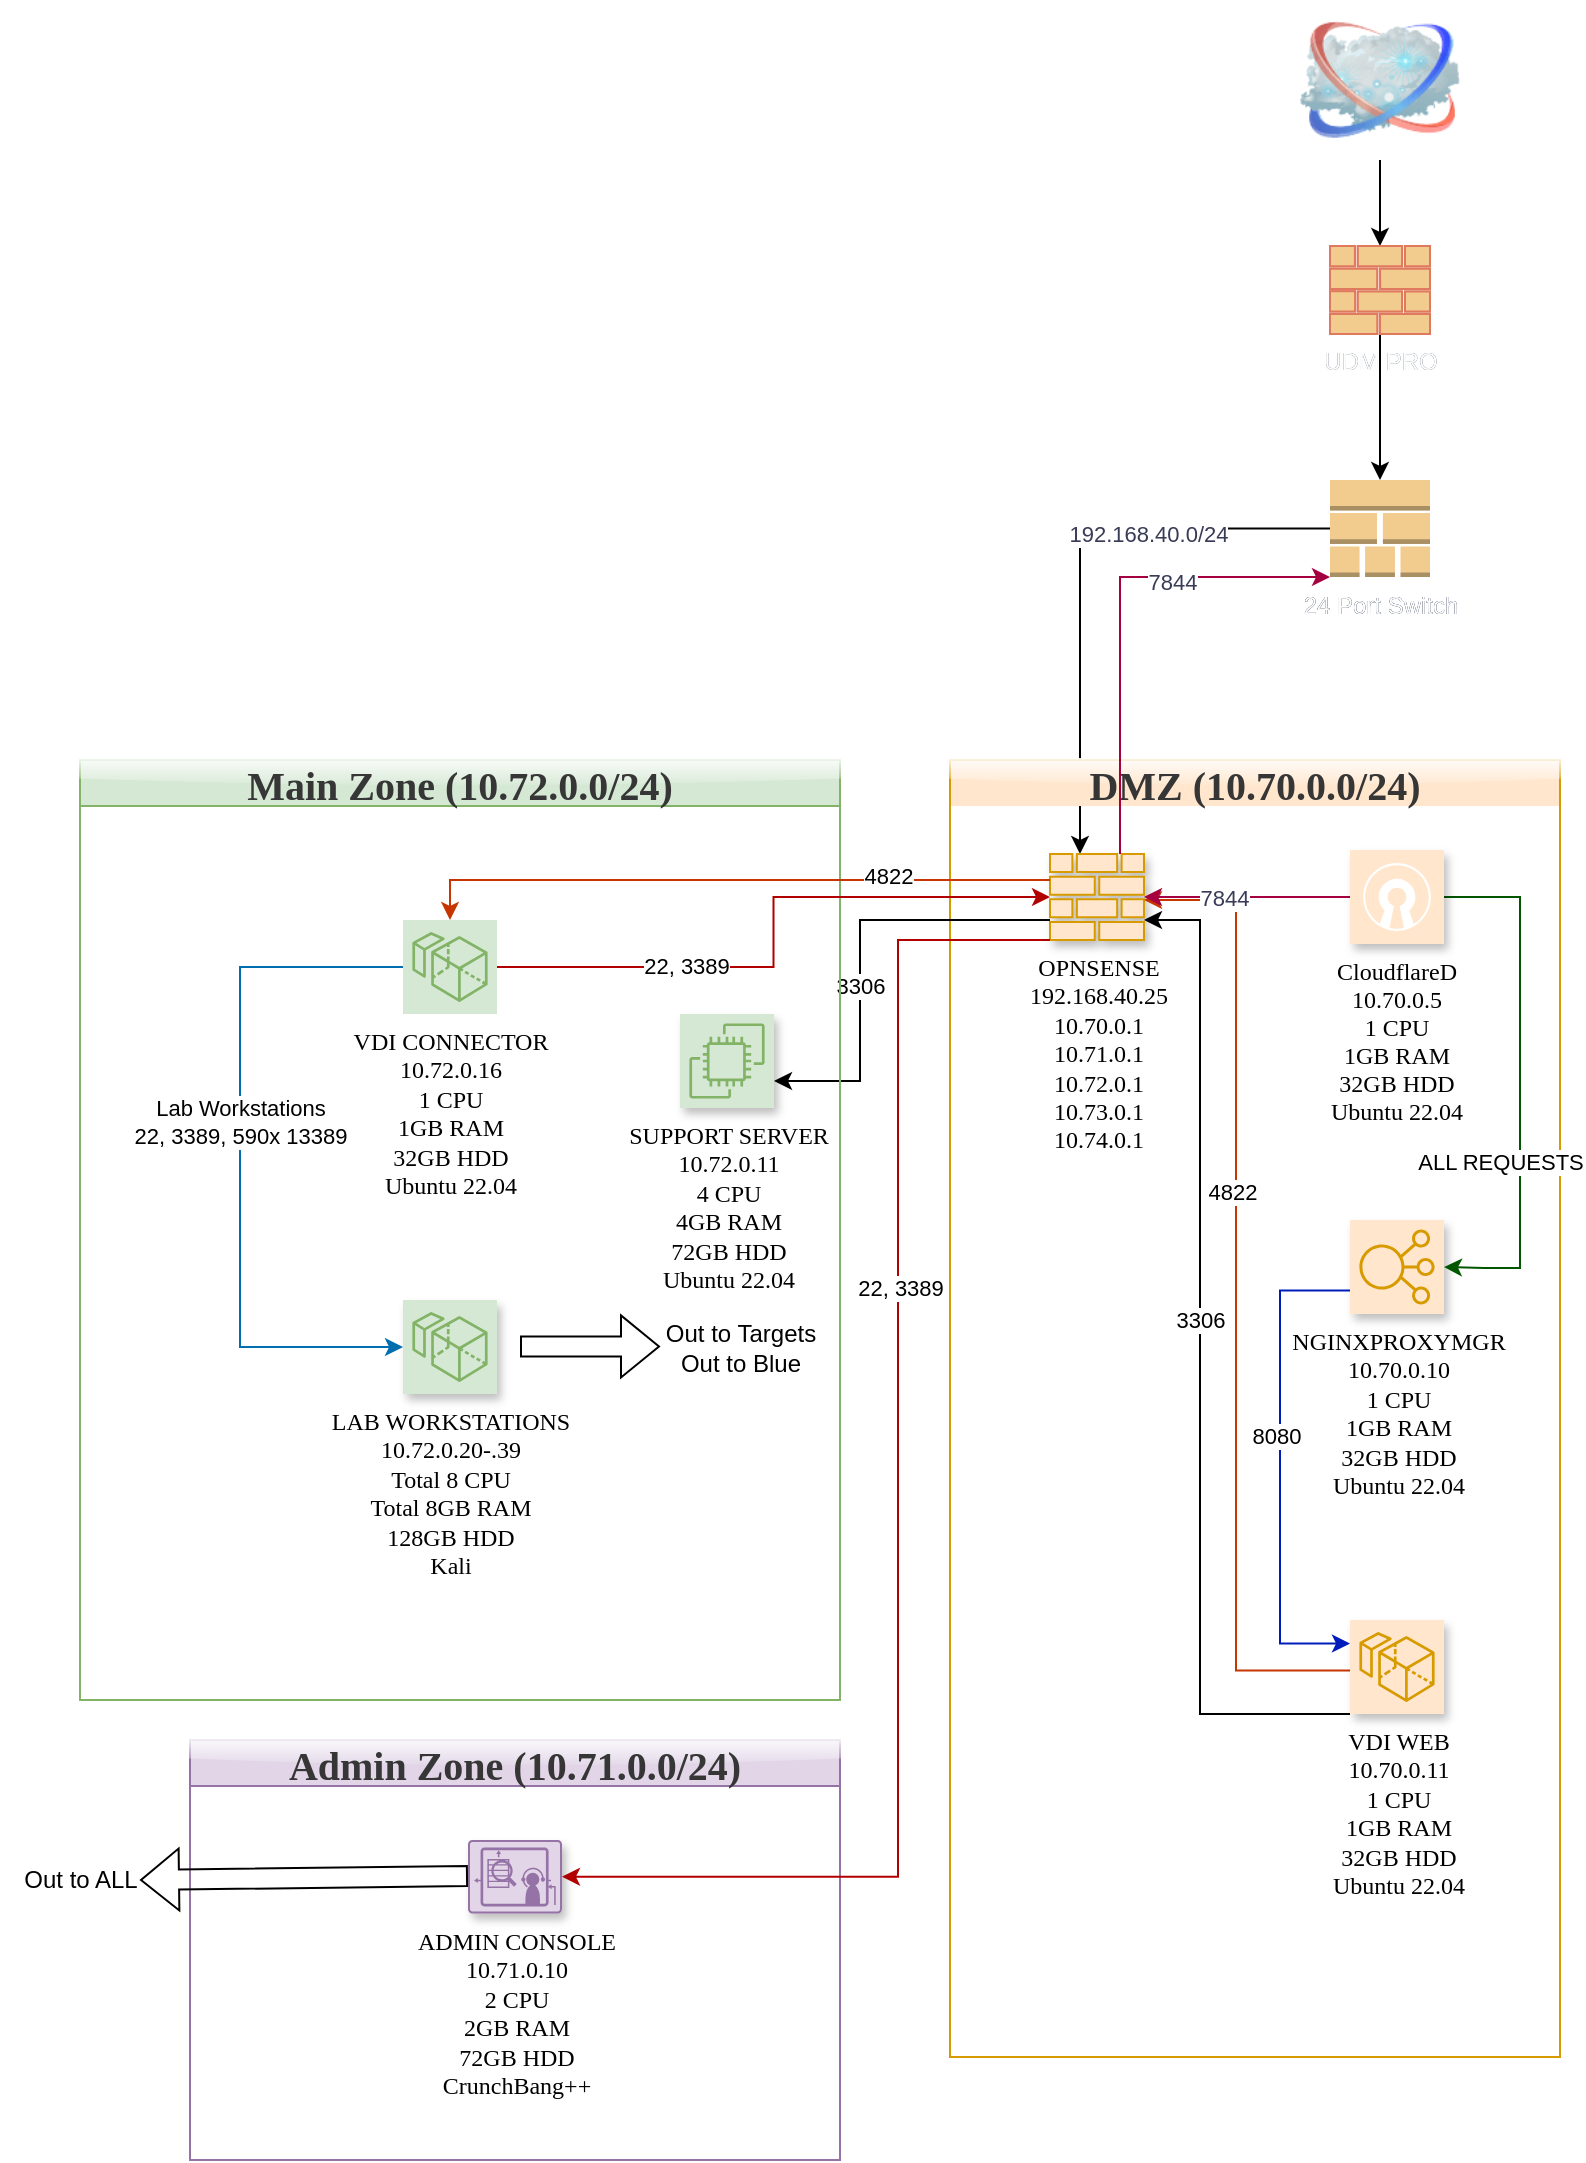 <mxfile version="21.5.0" type="device">
  <diagram name="Page-1" id="hzuFiFbZC7HQ7NsVrMPG">
    <mxGraphModel dx="808" dy="820" grid="1" gridSize="10" guides="1" tooltips="1" connect="1" arrows="1" fold="1" page="1" pageScale="1" pageWidth="850" pageHeight="1100" math="0" shadow="0">
      <root>
        <mxCell id="0" />
        <mxCell id="1" parent="0" />
        <mxCell id="5z2d2--lTR7cxvyjwxl8-17" style="edgeStyle=orthogonalEdgeStyle;rounded=0;orthogonalLoop=1;jettySize=auto;html=1;exitX=0.5;exitY=1;exitDx=0;exitDy=0;labelBackgroundColor=none;fontColor=default;" parent="1" source="5z2d2--lTR7cxvyjwxl8-3" target="5z2d2--lTR7cxvyjwxl8-11" edge="1">
          <mxGeometry relative="1" as="geometry" />
        </mxCell>
        <mxCell id="5z2d2--lTR7cxvyjwxl8-3" value="" style="image;html=1;image=img/lib/clip_art/networking/Cloud_128x128.png;sketch=1;hachureGap=4;jiggle=2;curveFitting=1;fontFamily=Lucida Console;fontSize=20;labelBackgroundColor=none;fillColor=#F2CC8F;strokeColor=#E07A5F;fontColor=#393C56;" parent="1" vertex="1">
          <mxGeometry x="1550" y="30" width="80" height="80" as="geometry" />
        </mxCell>
        <mxCell id="5z2d2--lTR7cxvyjwxl8-16" style="edgeStyle=orthogonalEdgeStyle;rounded=0;orthogonalLoop=1;jettySize=auto;html=1;exitX=0.5;exitY=1;exitDx=0;exitDy=0;exitPerimeter=0;labelBackgroundColor=none;fontColor=default;" parent="1" source="5z2d2--lTR7cxvyjwxl8-11" edge="1">
          <mxGeometry relative="1" as="geometry">
            <mxPoint x="1590" y="270" as="targetPoint" />
          </mxGeometry>
        </mxCell>
        <mxCell id="5z2d2--lTR7cxvyjwxl8-11" value="UDM PRO" style="sketch=0;aspect=fixed;pointerEvents=1;shadow=0;dashed=0;html=1;strokeColor=#E07A5F;labelPosition=center;verticalLabelPosition=bottom;verticalAlign=top;align=center;fillColor=#F2CC8F;shape=mxgraph.mscae.enterprise.firewall;labelBackgroundColor=none;fontColor=#393C56;" parent="1" vertex="1">
          <mxGeometry x="1565" y="153" width="50" height="44" as="geometry" />
        </mxCell>
        <mxCell id="5z2d2--lTR7cxvyjwxl8-40" style="edgeStyle=orthogonalEdgeStyle;rounded=0;orthogonalLoop=1;jettySize=auto;html=1;exitX=0;exitY=0.5;exitDx=0;exitDy=0;exitPerimeter=0;fontColor=#393C56;" parent="1" source="5z2d2--lTR7cxvyjwxl8-22" target="5z2d2--lTR7cxvyjwxl8-26" edge="1">
          <mxGeometry relative="1" as="geometry">
            <Array as="points">
              <mxPoint x="1440" y="294" />
            </Array>
          </mxGeometry>
        </mxCell>
        <mxCell id="5z2d2--lTR7cxvyjwxl8-41" value="192.168.40.0/24" style="edgeLabel;html=1;align=center;verticalAlign=middle;resizable=0;points=[];fontColor=#393C56;" parent="5z2d2--lTR7cxvyjwxl8-40" vertex="1" connectable="0">
          <mxGeometry x="-0.368" y="2" relative="1" as="geometry">
            <mxPoint as="offset" />
          </mxGeometry>
        </mxCell>
        <mxCell id="5z2d2--lTR7cxvyjwxl8-22" value="24 Port Switch" style="outlineConnect=0;dashed=0;verticalLabelPosition=bottom;verticalAlign=top;align=center;html=1;shape=mxgraph.aws3.stack_aws_cloudformation;fillColor=#F2CC8F;strokeColor=#E07A5F;labelBackgroundColor=none;fontColor=#393C56;" parent="1" vertex="1">
          <mxGeometry x="1565" y="270" width="50" height="48.5" as="geometry" />
        </mxCell>
        <mxCell id="5z2d2--lTR7cxvyjwxl8-24" value="DMZ (10.70.0.0/24)" style="swimlane;whiteSpace=wrap;html=1;hachureGap=4;fontFamily=Lucida Console;fontSize=20;swimlaneLine=0;glass=1;fillColor=#ffe6cc;strokeColor=#d79b00;fontColor=#363636;" parent="1" vertex="1">
          <mxGeometry x="1375" y="410" width="305" height="648.5" as="geometry">
            <mxRectangle x="1140" y="290" width="210" height="40" as="alternateBounds" />
          </mxGeometry>
        </mxCell>
        <mxCell id="5z2d2--lTR7cxvyjwxl8-26" value="OPNSENSE&lt;br style=&quot;font-size: 12px;&quot;&gt;192.168.40.25&lt;br&gt;10.70.0.1&lt;br style=&quot;font-size: 12px;&quot;&gt;10.71.0.1&lt;br style=&quot;font-size: 12px;&quot;&gt;10.72.0.1&lt;br style=&quot;font-size: 12px;&quot;&gt;10.73.0.1&lt;br style=&quot;font-size: 12px;&quot;&gt;10.74.0.1&lt;br&gt;" style="sketch=0;pointerEvents=1;shadow=1;dashed=0;html=1;strokeColor=#d79b00;labelPosition=center;verticalLabelPosition=bottom;verticalAlign=top;outlineConnect=0;align=center;shape=mxgraph.office.concepts.firewall;fillColor=#ffe6cc;hachureGap=4;jiggle=2;curveFitting=1;fontFamily=Lucida Console;fontSize=12;" parent="5z2d2--lTR7cxvyjwxl8-24" vertex="1">
          <mxGeometry x="50" y="47" width="47" height="43" as="geometry" />
        </mxCell>
        <mxCell id="5z2d2--lTR7cxvyjwxl8-51" style="edgeStyle=orthogonalEdgeStyle;rounded=0;orthogonalLoop=1;jettySize=auto;html=1;exitX=0;exitY=0.75;exitDx=0;exitDy=0;exitPerimeter=0;entryX=0;entryY=0.25;entryDx=0;entryDy=0;entryPerimeter=0;fillColor=#0050ef;strokeColor=#001DBC;" parent="5z2d2--lTR7cxvyjwxl8-24" source="5z2d2--lTR7cxvyjwxl8-29" target="5z2d2--lTR7cxvyjwxl8-32" edge="1">
          <mxGeometry relative="1" as="geometry">
            <Array as="points">
              <mxPoint x="165" y="265" />
              <mxPoint x="165" y="442" />
            </Array>
          </mxGeometry>
        </mxCell>
        <mxCell id="5z2d2--lTR7cxvyjwxl8-52" value="8080" style="edgeLabel;html=1;align=center;verticalAlign=middle;resizable=0;points=[];" parent="5z2d2--lTR7cxvyjwxl8-51" vertex="1" connectable="0">
          <mxGeometry x="-0.131" y="-2" relative="1" as="geometry">
            <mxPoint as="offset" />
          </mxGeometry>
        </mxCell>
        <mxCell id="5z2d2--lTR7cxvyjwxl8-29" value="NGINXPROXYMGR&lt;br style=&quot;font-size: 12px;&quot;&gt;10.70.0.10&lt;br&gt;1 CPU&lt;br&gt;1GB RAM&lt;br&gt;32GB HDD&lt;br&gt;Ubuntu 22.04" style="sketch=0;points=[[0,0,0],[0.25,0,0],[0.5,0,0],[0.75,0,0],[1,0,0],[0,1,0],[0.25,1,0],[0.5,1,0],[0.75,1,0],[1,1,0],[0,0.25,0],[0,0.5,0],[0,0.75,0],[1,0.25,0],[1,0.5,0],[1,0.75,0]];outlineConnect=0;gradientDirection=north;fillColor=#ffe6cc;strokeColor=#d79b00;dashed=0;verticalLabelPosition=bottom;verticalAlign=top;align=center;html=1;fontSize=12;fontStyle=0;aspect=fixed;shape=mxgraph.aws4.resourceIcon;resIcon=mxgraph.aws4.elastic_load_balancing;hachureGap=4;jiggle=2;curveFitting=1;fontFamily=Lucida Console;shadow=1;" parent="5z2d2--lTR7cxvyjwxl8-24" vertex="1">
          <mxGeometry x="200" y="230" width="47" height="47" as="geometry" />
        </mxCell>
        <mxCell id="5z2d2--lTR7cxvyjwxl8-62" style="edgeStyle=orthogonalEdgeStyle;rounded=0;orthogonalLoop=1;jettySize=auto;html=1;exitX=0;exitY=0.75;exitDx=0;exitDy=0;exitPerimeter=0;fillColor=#fa6800;strokeColor=#C73500;" parent="5z2d2--lTR7cxvyjwxl8-24" edge="1">
          <mxGeometry relative="1" as="geometry">
            <Array as="points">
              <mxPoint x="143" y="455" />
              <mxPoint x="143" y="70" />
            </Array>
            <mxPoint x="218" y="455.25" as="sourcePoint" />
            <mxPoint x="97.0" y="70" as="targetPoint" />
          </mxGeometry>
        </mxCell>
        <mxCell id="5z2d2--lTR7cxvyjwxl8-63" value="4822" style="edgeLabel;html=1;align=center;verticalAlign=middle;resizable=0;points=[];" parent="5z2d2--lTR7cxvyjwxl8-62" vertex="1" connectable="0">
          <mxGeometry x="0.242" y="2" relative="1" as="geometry">
            <mxPoint as="offset" />
          </mxGeometry>
        </mxCell>
        <mxCell id="OtyDt1sM-D2kt1b6ObTi-2" style="edgeStyle=orthogonalEdgeStyle;rounded=0;orthogonalLoop=1;jettySize=auto;html=1;exitX=0;exitY=1;exitDx=0;exitDy=0;exitPerimeter=0;" edge="1" parent="5z2d2--lTR7cxvyjwxl8-24" source="5z2d2--lTR7cxvyjwxl8-32" target="5z2d2--lTR7cxvyjwxl8-26">
          <mxGeometry relative="1" as="geometry">
            <Array as="points">
              <mxPoint x="125" y="477" />
              <mxPoint x="125" y="80" />
            </Array>
          </mxGeometry>
        </mxCell>
        <mxCell id="OtyDt1sM-D2kt1b6ObTi-3" value="3306" style="edgeLabel;html=1;align=center;verticalAlign=middle;resizable=0;points=[];" vertex="1" connectable="0" parent="OtyDt1sM-D2kt1b6ObTi-2">
          <mxGeometry x="0.088" relative="1" as="geometry">
            <mxPoint as="offset" />
          </mxGeometry>
        </mxCell>
        <mxCell id="5z2d2--lTR7cxvyjwxl8-32" value="VDI WEB&lt;br style=&quot;font-size: 12px;&quot;&gt;10.70.0.11&lt;br&gt;1 CPU&lt;br&gt;1GB RAM&lt;br&gt;32GB HDD&lt;br&gt;Ubuntu 22.04" style="sketch=0;points=[[0,0,0],[0.25,0,0],[0.5,0,0],[0.75,0,0],[1,0,0],[0,1,0],[0.25,1,0],[0.5,1,0],[0.75,1,0],[1,1,0],[0,0.25,0],[0,0.5,0],[0,0.75,0],[1,0.25,0],[1,0.5,0],[1,0.75,0]];outlineConnect=0;gradientDirection=north;fillColor=#ffe6cc;strokeColor=#d79b00;dashed=0;verticalLabelPosition=bottom;verticalAlign=top;align=center;html=1;fontSize=12;fontStyle=0;aspect=fixed;shape=mxgraph.aws4.resourceIcon;resIcon=mxgraph.aws4.workspaces;hachureGap=4;jiggle=2;curveFitting=1;fontFamily=Lucida Console;shadow=1;" parent="5z2d2--lTR7cxvyjwxl8-24" vertex="1">
          <mxGeometry x="200" y="430" width="47" height="47" as="geometry" />
        </mxCell>
        <mxCell id="5z2d2--lTR7cxvyjwxl8-43" value="" style="edgeStyle=orthogonalEdgeStyle;rounded=0;orthogonalLoop=1;jettySize=auto;html=1;fontColor=#393C56;fillColor=#d80073;strokeColor=#A50040;" parent="5z2d2--lTR7cxvyjwxl8-24" source="5z2d2--lTR7cxvyjwxl8-37" target="5z2d2--lTR7cxvyjwxl8-26" edge="1">
          <mxGeometry relative="1" as="geometry" />
        </mxCell>
        <mxCell id="5z2d2--lTR7cxvyjwxl8-44" value="7844" style="edgeLabel;html=1;align=center;verticalAlign=middle;resizable=0;points=[];fontColor=#393C56;" parent="5z2d2--lTR7cxvyjwxl8-43" vertex="1" connectable="0">
          <mxGeometry x="0.232" relative="1" as="geometry">
            <mxPoint as="offset" />
          </mxGeometry>
        </mxCell>
        <mxCell id="5z2d2--lTR7cxvyjwxl8-49" value="" style="edgeStyle=orthogonalEdgeStyle;rounded=0;orthogonalLoop=1;jettySize=auto;html=1;entryX=1;entryY=0.5;entryDx=0;entryDy=0;entryPerimeter=0;fillColor=#008a00;strokeColor=#005700;" parent="5z2d2--lTR7cxvyjwxl8-24" source="5z2d2--lTR7cxvyjwxl8-37" target="5z2d2--lTR7cxvyjwxl8-29" edge="1">
          <mxGeometry relative="1" as="geometry">
            <mxPoint x="290.5" y="68.5" as="targetPoint" />
            <Array as="points">
              <mxPoint x="285" y="69" />
              <mxPoint x="285" y="254" />
              <mxPoint x="267" y="254" />
            </Array>
          </mxGeometry>
        </mxCell>
        <mxCell id="5z2d2--lTR7cxvyjwxl8-50" value="ALL REQUESTS" style="edgeLabel;html=1;align=center;verticalAlign=middle;resizable=0;points=[];" parent="5z2d2--lTR7cxvyjwxl8-49" vertex="1" connectable="0">
          <mxGeometry x="-0.206" relative="1" as="geometry">
            <mxPoint x="-10" y="66" as="offset" />
          </mxGeometry>
        </mxCell>
        <mxCell id="5z2d2--lTR7cxvyjwxl8-37" value="CloudflareD&#xa;10.70.0.5&#xa;1 CPU&#xa;1GB RAM&#xa;32GB HDD&#xa;Ubuntu 22.04&#xa;" style="sketch=0;pointerEvents=1;shadow=1;dashed=0;strokeColor=#d79b00;fillColor=#ffe6cc;labelPosition=center;verticalLabelPosition=bottom;verticalAlign=top;align=center;outlineConnect=0;shape=mxgraph.veeam2.open_vpn;hachureGap=4;jiggle=2;curveFitting=1;fontFamily=Lucida Console;fontSize=12;" parent="5z2d2--lTR7cxvyjwxl8-24" vertex="1">
          <mxGeometry x="200" y="45" width="47" height="47" as="geometry" />
        </mxCell>
        <mxCell id="OtyDt1sM-D2kt1b6ObTi-5" value="" style="edgeStyle=orthogonalEdgeStyle;rounded=0;orthogonalLoop=1;jettySize=auto;html=1;entryX=1;entryY=0.5;entryDx=0;entryDy=0;entryPerimeter=0;" edge="1" parent="5z2d2--lTR7cxvyjwxl8-24">
          <mxGeometry relative="1" as="geometry">
            <mxPoint x="50" y="80" as="sourcePoint" />
            <mxPoint x="-88" y="160.5" as="targetPoint" />
            <Array as="points">
              <mxPoint x="-45" y="80" />
              <mxPoint x="-45" y="160" />
            </Array>
          </mxGeometry>
        </mxCell>
        <mxCell id="OtyDt1sM-D2kt1b6ObTi-7" value="3306" style="edgeLabel;html=1;align=center;verticalAlign=middle;resizable=0;points=[];" vertex="1" connectable="0" parent="OtyDt1sM-D2kt1b6ObTi-5">
          <mxGeometry x="0.168" relative="1" as="geometry">
            <mxPoint as="offset" />
          </mxGeometry>
        </mxCell>
        <mxCell id="5z2d2--lTR7cxvyjwxl8-46" value="" style="edgeStyle=orthogonalEdgeStyle;rounded=0;orthogonalLoop=1;jettySize=auto;html=1;strokeColor=#A50040;fontColor=#393C56;fillColor=#d80073;entryX=0;entryY=1;entryDx=0;entryDy=0;entryPerimeter=0;" parent="1" source="5z2d2--lTR7cxvyjwxl8-26" target="5z2d2--lTR7cxvyjwxl8-22" edge="1">
          <mxGeometry relative="1" as="geometry">
            <mxPoint x="1448.5" y="385.5" as="targetPoint" />
            <Array as="points">
              <mxPoint x="1460" y="319" />
            </Array>
          </mxGeometry>
        </mxCell>
        <mxCell id="5z2d2--lTR7cxvyjwxl8-47" value="7844" style="edgeLabel;html=1;align=center;verticalAlign=middle;resizable=0;points=[];fontColor=#393C56;" parent="5z2d2--lTR7cxvyjwxl8-46" vertex="1" connectable="0">
          <mxGeometry x="0.35" y="-2" relative="1" as="geometry">
            <mxPoint as="offset" />
          </mxGeometry>
        </mxCell>
        <mxCell id="5z2d2--lTR7cxvyjwxl8-54" value="Main Zone (10.72.0.0/24)" style="swimlane;whiteSpace=wrap;html=1;hachureGap=4;fontFamily=Lucida Console;fontSize=20;fillColor=#d5e8d4;strokeColor=#82b366;glass=1;rounded=0;fontColor=#363636;" parent="1" vertex="1">
          <mxGeometry x="940" y="410" width="380" height="470" as="geometry" />
        </mxCell>
        <mxCell id="5z2d2--lTR7cxvyjwxl8-55" style="edgeStyle=orthogonalEdgeStyle;rounded=0;orthogonalLoop=1;jettySize=auto;html=1;exitX=0;exitY=0.5;exitDx=0;exitDy=0;exitPerimeter=0;entryX=0;entryY=0.5;entryDx=0;entryDy=0;entryPerimeter=0;fillColor=#1ba1e2;strokeColor=#006EAF;" parent="5z2d2--lTR7cxvyjwxl8-54" source="5z2d2--lTR7cxvyjwxl8-57" target="5z2d2--lTR7cxvyjwxl8-58" edge="1">
          <mxGeometry relative="1" as="geometry">
            <Array as="points">
              <mxPoint x="80" y="103" />
              <mxPoint x="80" y="293" />
            </Array>
          </mxGeometry>
        </mxCell>
        <mxCell id="5z2d2--lTR7cxvyjwxl8-56" value="Lab Workstations&lt;br&gt;22, 3389, 590x 13389" style="edgeLabel;html=1;align=center;verticalAlign=middle;resizable=0;points=[];" parent="5z2d2--lTR7cxvyjwxl8-55" vertex="1" connectable="0">
          <mxGeometry x="-0.098" relative="1" as="geometry">
            <mxPoint as="offset" />
          </mxGeometry>
        </mxCell>
        <mxCell id="5z2d2--lTR7cxvyjwxl8-57" value="VDI CONNECTOR&lt;br style=&quot;font-size: 12px;&quot;&gt;10.72.0.16&lt;br&gt;1 CPU&lt;br&gt;1GB RAM&lt;br&gt;32GB HDD&lt;br&gt;Ubuntu 22.04" style="sketch=0;points=[[0,0,0],[0.25,0,0],[0.5,0,0],[0.75,0,0],[1,0,0],[0,1,0],[0.25,1,0],[0.5,1,0],[0.75,1,0],[1,1,0],[0,0.25,0],[0,0.5,0],[0,0.75,0],[1,0.25,0],[1,0.5,0],[1,0.75,0]];outlineConnect=0;gradientDirection=north;fillColor=#d5e8d4;strokeColor=#82b366;dashed=0;verticalLabelPosition=bottom;verticalAlign=top;align=center;html=1;fontSize=12;fontStyle=0;aspect=fixed;shape=mxgraph.aws4.resourceIcon;resIcon=mxgraph.aws4.workspaces;hachureGap=4;jiggle=2;curveFitting=1;fontFamily=Lucida Console;" parent="5z2d2--lTR7cxvyjwxl8-54" vertex="1">
          <mxGeometry x="161.5" y="80.0" width="47" height="47" as="geometry" />
        </mxCell>
        <mxCell id="5z2d2--lTR7cxvyjwxl8-58" value="LAB WORKSTATIONS&lt;br style=&quot;font-size: 12px;&quot;&gt;10.72.0.20-.39&lt;br&gt;Total 8 CPU&lt;br&gt;Total 8GB RAM&lt;br&gt;128GB HDD&lt;br&gt;Kali" style="sketch=0;points=[[0,0,0],[0.25,0,0],[0.5,0,0],[0.75,0,0],[1,0,0],[0,1,0],[0.25,1,0],[0.5,1,0],[0.75,1,0],[1,1,0],[0,0.25,0],[0,0.5,0],[0,0.75,0],[1,0.25,0],[1,0.5,0],[1,0.75,0]];outlineConnect=0;gradientDirection=north;fillColor=#d5e8d4;strokeColor=#82b366;dashed=0;verticalLabelPosition=bottom;verticalAlign=top;align=center;html=1;fontSize=12;fontStyle=0;aspect=fixed;shape=mxgraph.aws4.resourceIcon;resIcon=mxgraph.aws4.workspaces;hachureGap=4;jiggle=2;curveFitting=1;fontFamily=Lucida Console;shadow=1;" parent="5z2d2--lTR7cxvyjwxl8-54" vertex="1">
          <mxGeometry x="161.5" y="270" width="47" height="47" as="geometry" />
        </mxCell>
        <mxCell id="5z2d2--lTR7cxvyjwxl8-64" value="" style="shape=flexArrow;endArrow=classic;html=1;rounded=0;" parent="5z2d2--lTR7cxvyjwxl8-54" edge="1">
          <mxGeometry width="50" height="50" relative="1" as="geometry">
            <mxPoint x="220" y="293.21" as="sourcePoint" />
            <mxPoint x="290" y="293.21" as="targetPoint" />
          </mxGeometry>
        </mxCell>
        <mxCell id="5z2d2--lTR7cxvyjwxl8-67" value="Out to Targets&lt;br&gt;Out to Blue" style="text;html=1;align=center;verticalAlign=middle;resizable=0;points=[];autosize=1;strokeColor=none;fillColor=none;" parent="5z2d2--lTR7cxvyjwxl8-54" vertex="1">
          <mxGeometry x="280" y="273.5" width="100" height="40" as="geometry" />
        </mxCell>
        <mxCell id="5z2d2--lTR7cxvyjwxl8-80" value="SUPPORT SERVER&lt;br style=&quot;font-size: 12px;&quot;&gt;10.72.0.11&lt;br&gt;4 CPU&lt;br&gt;4GB RAM&lt;br&gt;72GB HDD&lt;br&gt;Ubuntu 22.04" style="sketch=0;points=[[0,0,0],[0.25,0,0],[0.5,0,0],[0.75,0,0],[1,0,0],[0,1,0],[0.25,1,0],[0.5,1,0],[0.75,1,0],[1,1,0],[0,0.25,0],[0,0.5,0],[0,0.75,0],[1,0.25,0],[1,0.5,0],[1,0.75,0]];outlineConnect=0;gradientDirection=north;fillColor=#d5e8d4;strokeColor=#82b366;dashed=0;verticalLabelPosition=bottom;verticalAlign=top;align=center;html=1;fontSize=12;fontStyle=0;aspect=fixed;shape=mxgraph.aws4.resourceIcon;resIcon=mxgraph.aws4.ec2;hachureGap=4;jiggle=2;curveFitting=1;fontFamily=Lucida Console;shadow=1;" parent="5z2d2--lTR7cxvyjwxl8-54" vertex="1">
          <mxGeometry x="300" y="127" width="47" height="47" as="geometry" />
        </mxCell>
        <mxCell id="5z2d2--lTR7cxvyjwxl8-60" value="" style="edgeStyle=orthogonalEdgeStyle;rounded=0;orthogonalLoop=1;jettySize=auto;html=1;entryX=0.5;entryY=0;entryDx=0;entryDy=0;entryPerimeter=0;fillColor=#fa6800;strokeColor=#C73500;" parent="1" source="5z2d2--lTR7cxvyjwxl8-26" target="5z2d2--lTR7cxvyjwxl8-57" edge="1">
          <mxGeometry relative="1" as="geometry">
            <mxPoint x="1381.5" y="478.5" as="targetPoint" />
            <Array as="points">
              <mxPoint x="1125" y="470" />
            </Array>
          </mxGeometry>
        </mxCell>
        <mxCell id="5z2d2--lTR7cxvyjwxl8-61" value="4822" style="edgeLabel;html=1;align=center;verticalAlign=middle;resizable=0;points=[];" parent="5z2d2--lTR7cxvyjwxl8-60" vertex="1" connectable="0">
          <mxGeometry x="-0.495" y="-2" relative="1" as="geometry">
            <mxPoint as="offset" />
          </mxGeometry>
        </mxCell>
        <mxCell id="5z2d2--lTR7cxvyjwxl8-68" value="Admin Zone (10.71.0.0/24)" style="swimlane;whiteSpace=wrap;html=1;hachureGap=4;fontFamily=Lucida Console;fontSize=20;fillColor=#e1d5e7;strokeColor=#9673a6;glass=1;fontColor=#363636;" parent="1" vertex="1">
          <mxGeometry x="995" y="900" width="325" height="210" as="geometry" />
        </mxCell>
        <mxCell id="5z2d2--lTR7cxvyjwxl8-69" value="ADMIN CONSOLE&lt;br style=&quot;font-size: 12px;&quot;&gt;10.71.0.10&lt;br&gt;2 CPU&lt;br&gt;2GB RAM&lt;br&gt;72GB HDD&lt;br&gt;CrunchBang++" style="sketch=0;points=[[0.015,0.015,0],[0.985,0.015,0],[0.985,0.985,0],[0.015,0.985,0],[0.25,0,0],[0.5,0,0],[0.75,0,0],[1,0.25,0],[1,0.5,0],[1,0.75,0],[0.75,1,0],[0.5,1,0],[0.25,1,0],[0,0.75,0],[0,0.5,0],[0,0.25,0]];verticalLabelPosition=bottom;html=1;verticalAlign=top;aspect=fixed;align=center;pointerEvents=1;shape=mxgraph.cisco19.rect;prIcon=virtual_desktop_service;fillColor=#e1d5e7;strokeColor=#9673a6;hachureGap=4;jiggle=2;curveFitting=1;fontFamily=Lucida Console;fontSize=12;shadow=1;" parent="5z2d2--lTR7cxvyjwxl8-68" vertex="1">
          <mxGeometry x="139" y="50" width="47" height="36.72" as="geometry" />
        </mxCell>
        <mxCell id="5z2d2--lTR7cxvyjwxl8-70" value="" style="shape=flexArrow;endArrow=classic;html=1;rounded=0;" parent="5z2d2--lTR7cxvyjwxl8-68" edge="1">
          <mxGeometry width="50" height="50" relative="1" as="geometry">
            <mxPoint x="139" y="68.02" as="sourcePoint" />
            <mxPoint x="-25" y="70" as="targetPoint" />
          </mxGeometry>
        </mxCell>
        <mxCell id="5z2d2--lTR7cxvyjwxl8-71" style="edgeStyle=orthogonalEdgeStyle;rounded=0;orthogonalLoop=1;jettySize=auto;html=1;exitX=1;exitY=0.5;exitDx=0;exitDy=0;exitPerimeter=0;fillColor=#e51400;strokeColor=#B20000;" parent="1" source="5z2d2--lTR7cxvyjwxl8-57" target="5z2d2--lTR7cxvyjwxl8-26" edge="1">
          <mxGeometry relative="1" as="geometry" />
        </mxCell>
        <mxCell id="5z2d2--lTR7cxvyjwxl8-72" value="22, 3389" style="edgeLabel;html=1;align=center;verticalAlign=middle;resizable=0;points=[];" parent="5z2d2--lTR7cxvyjwxl8-71" vertex="1" connectable="0">
          <mxGeometry x="-0.393" y="1" relative="1" as="geometry">
            <mxPoint as="offset" />
          </mxGeometry>
        </mxCell>
        <mxCell id="5z2d2--lTR7cxvyjwxl8-74" value="" style="edgeStyle=orthogonalEdgeStyle;rounded=0;orthogonalLoop=1;jettySize=auto;html=1;entryX=1;entryY=0.5;entryDx=0;entryDy=0;entryPerimeter=0;fillColor=#e51400;strokeColor=#B20000;" parent="1" target="5z2d2--lTR7cxvyjwxl8-69" edge="1" source="5z2d2--lTR7cxvyjwxl8-26">
          <mxGeometry relative="1" as="geometry">
            <mxPoint x="1414" y="490.0" as="sourcePoint" />
            <mxPoint x="1170" y="968.36" as="targetPoint" />
            <Array as="points">
              <mxPoint x="1349" y="500" />
              <mxPoint x="1349" y="968" />
            </Array>
          </mxGeometry>
        </mxCell>
        <mxCell id="5z2d2--lTR7cxvyjwxl8-75" value="22, 3389" style="edgeLabel;html=1;align=center;verticalAlign=middle;resizable=0;points=[];" parent="5z2d2--lTR7cxvyjwxl8-74" vertex="1" connectable="0">
          <mxGeometry x="-0.299" y="1" relative="1" as="geometry">
            <mxPoint as="offset" />
          </mxGeometry>
        </mxCell>
        <mxCell id="5z2d2--lTR7cxvyjwxl8-76" value="Out to ALL" style="text;html=1;align=center;verticalAlign=middle;resizable=0;points=[];autosize=1;strokeColor=none;fillColor=none;" parent="1" vertex="1">
          <mxGeometry x="900" y="955" width="80" height="30" as="geometry" />
        </mxCell>
        <mxCell id="5z2d2--lTR7cxvyjwxl8-77" value="24 Port Switch" style="outlineConnect=0;dashed=0;verticalLabelPosition=bottom;verticalAlign=top;align=center;html=1;shape=mxgraph.aws3.stack_aws_cloudformation;fillColor=#F2CC8F;strokeColor=#E07A5F;labelBackgroundColor=none;fontColor=#393C56;" parent="1" vertex="1">
          <mxGeometry x="1565" y="270" width="50" height="48.5" as="geometry" />
        </mxCell>
        <mxCell id="5z2d2--lTR7cxvyjwxl8-78" value="24 Port Switch" style="outlineConnect=0;dashed=0;verticalLabelPosition=bottom;verticalAlign=top;align=center;html=1;shape=mxgraph.aws3.stack_aws_cloudformation;fillColor=#F2CC8F;strokeColor=#E07A5F;labelBackgroundColor=none;fontColor=#FCFFFE;" parent="1" vertex="1">
          <mxGeometry x="1565" y="270" width="50" height="48.5" as="geometry" />
        </mxCell>
        <mxCell id="5z2d2--lTR7cxvyjwxl8-79" value="UDM PRO" style="sketch=0;aspect=fixed;pointerEvents=1;shadow=0;dashed=0;html=1;strokeColor=#E07A5F;labelPosition=center;verticalLabelPosition=bottom;verticalAlign=top;align=center;fillColor=#F2CC8F;shape=mxgraph.mscae.enterprise.firewall;labelBackgroundColor=none;fontColor=#FCFFFE;" parent="1" vertex="1">
          <mxGeometry x="1565" y="153" width="50" height="44" as="geometry" />
        </mxCell>
      </root>
    </mxGraphModel>
  </diagram>
</mxfile>

